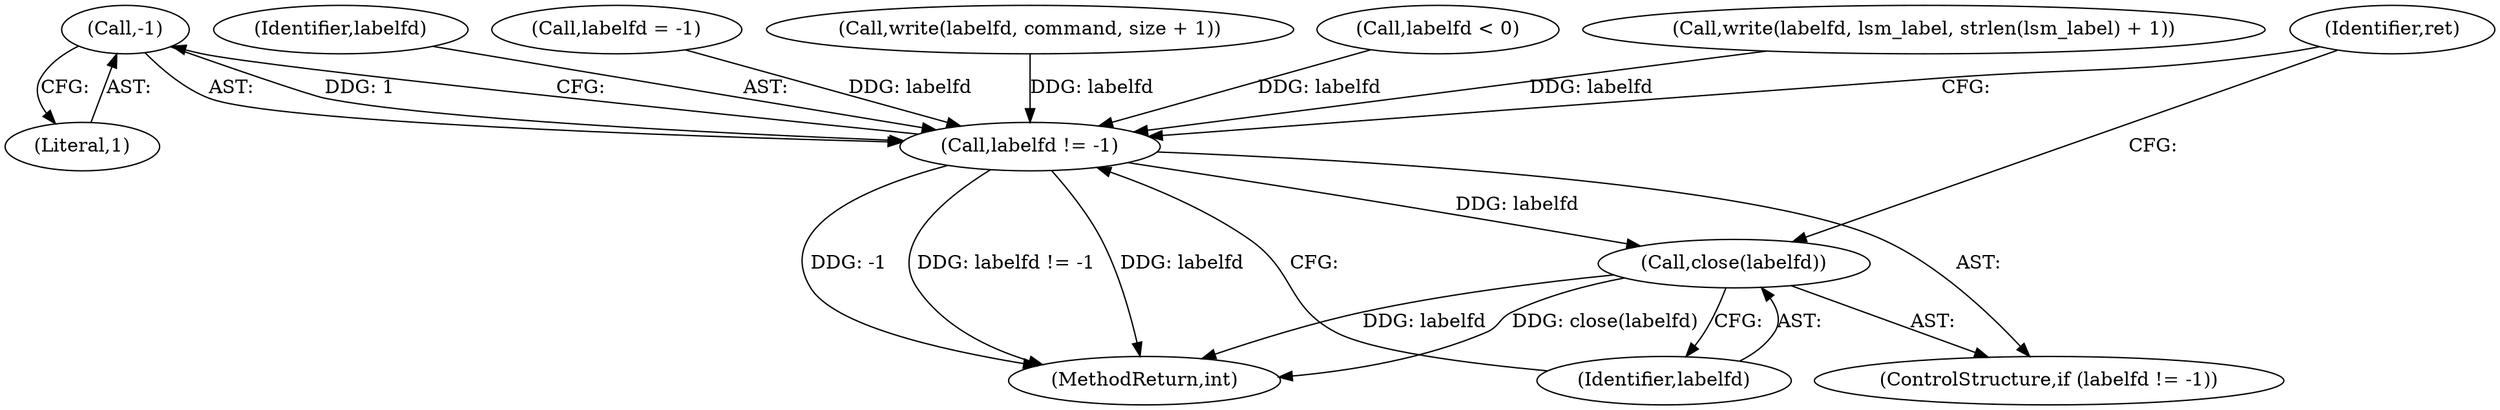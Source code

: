 digraph "1_lxc_81f466d05f2a89cb4f122ef7f593ff3f279b165c_0@del" {
"1000281" [label="(Call,-1)"];
"1000279" [label="(Call,labelfd != -1)"];
"1000283" [label="(Call,close(labelfd))"];
"1000280" [label="(Identifier,labelfd)"];
"1000287" [label="(MethodReturn,int)"];
"1000107" [label="(Call,labelfd = -1)"];
"1000282" [label="(Literal,1)"];
"1000284" [label="(Identifier,labelfd)"];
"1000283" [label="(Call,close(labelfd))"];
"1000281" [label="(Call,-1)"];
"1000286" [label="(Identifier,ret)"];
"1000279" [label="(Call,labelfd != -1)"];
"1000278" [label="(ControlStructure,if (labelfd != -1))"];
"1000224" [label="(Call,write(labelfd, command, size + 1))"];
"1000164" [label="(Call,labelfd < 0)"];
"1000249" [label="(Call,write(labelfd, lsm_label, strlen(lsm_label) + 1))"];
"1000281" -> "1000279"  [label="AST: "];
"1000281" -> "1000282"  [label="CFG: "];
"1000282" -> "1000281"  [label="AST: "];
"1000279" -> "1000281"  [label="CFG: "];
"1000281" -> "1000279"  [label="DDG: 1"];
"1000279" -> "1000278"  [label="AST: "];
"1000280" -> "1000279"  [label="AST: "];
"1000284" -> "1000279"  [label="CFG: "];
"1000286" -> "1000279"  [label="CFG: "];
"1000279" -> "1000287"  [label="DDG: labelfd"];
"1000279" -> "1000287"  [label="DDG: -1"];
"1000279" -> "1000287"  [label="DDG: labelfd != -1"];
"1000224" -> "1000279"  [label="DDG: labelfd"];
"1000107" -> "1000279"  [label="DDG: labelfd"];
"1000249" -> "1000279"  [label="DDG: labelfd"];
"1000164" -> "1000279"  [label="DDG: labelfd"];
"1000279" -> "1000283"  [label="DDG: labelfd"];
"1000283" -> "1000278"  [label="AST: "];
"1000283" -> "1000284"  [label="CFG: "];
"1000284" -> "1000283"  [label="AST: "];
"1000286" -> "1000283"  [label="CFG: "];
"1000283" -> "1000287"  [label="DDG: labelfd"];
"1000283" -> "1000287"  [label="DDG: close(labelfd)"];
}
